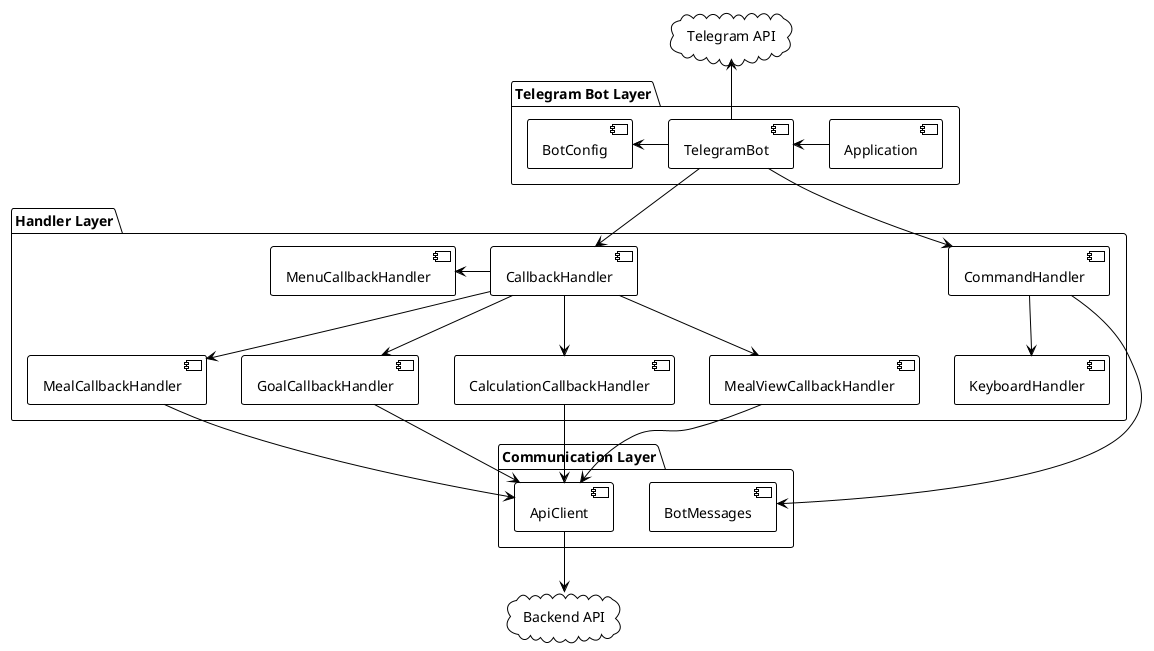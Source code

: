 @startuml Telegram Bot Architecture
!theme plain
top to bottom direction

hide empty members
hide circle
hide methods
hide stereotypes

package "Telegram Bot Layer" {
  [BotConfig] as config
  [TelegramBot] as bot
  [Application] as app
}

package "Handler Layer" {
  [CommandHandler] as cmdHandler
  [CallbackHandler] as callbackHandler
  [KeyboardHandler] as keyboardHandler
  [MealCallbackHandler] as mealHandler
  [GoalCallbackHandler] as goalHandler
  [MenuCallbackHandler] as menuHandler
  [CalculationCallbackHandler] as calcHandler
  [MealViewCallbackHandler] as mealViewHandler
}

package "Communication Layer" {
  [ApiClient] as apiClient
  [BotMessages] as messages
}

cloud "Backend API" as backend
cloud "Telegram API" as telegramApi

bot -l-> config
app -l-> bot
bot -d-> cmdHandler
bot -d-> callbackHandler

cmdHandler -d-> keyboardHandler
cmdHandler -r-> messages

callbackHandler --> mealHandler
callbackHandler --> goalHandler
callbackHandler -l-> menuHandler
callbackHandler --> calcHandler
callbackHandler --> mealViewHandler

mealHandler -d-> apiClient
goalHandler -d-> apiClient
calcHandler -d-> apiClient
mealViewHandler -d-> apiClient

bot -u-> telegramApi
apiClient -d-> backend

@enduml
